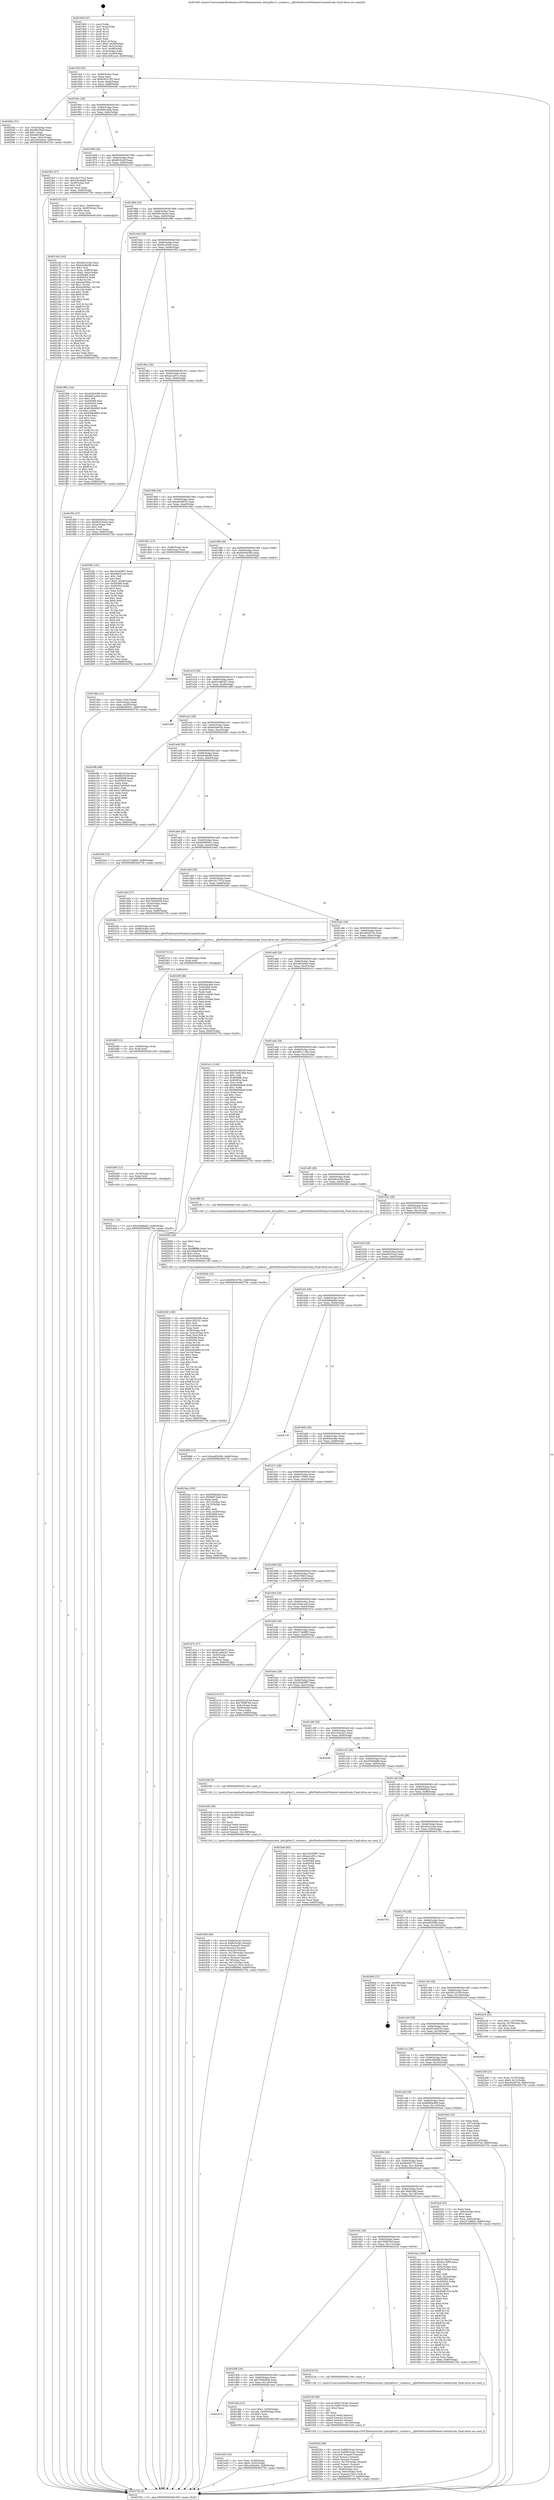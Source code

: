 digraph "0x401900" {
  label = "0x401900 (/mnt/c/Users/mathe/Desktop/tcc/POCII/binaries/extr_kittyglfwx11_window.c__glfwPlatformGetWindowContentScale_Final-ollvm.out::main(0))"
  labelloc = "t"
  node[shape=record]

  Entry [label="",width=0.3,height=0.3,shape=circle,fillcolor=black,style=filled]
  "0x40192f" [label="{
     0x40192f [29]\l
     | [instrs]\l
     &nbsp;&nbsp;0x40192f \<+3\>: mov -0x80(%rbp),%eax\l
     &nbsp;&nbsp;0x401932 \<+2\>: mov %eax,%ecx\l
     &nbsp;&nbsp;0x401934 \<+6\>: sub $0x83916782,%ecx\l
     &nbsp;&nbsp;0x40193a \<+6\>: mov %eax,-0x84(%rbp)\l
     &nbsp;&nbsp;0x401940 \<+6\>: mov %ecx,-0x88(%rbp)\l
     &nbsp;&nbsp;0x401946 \<+6\>: je 00000000004020dc \<main+0x7dc\>\l
  }"]
  "0x4020dc" [label="{
     0x4020dc [31]\l
     | [instrs]\l
     &nbsp;&nbsp;0x4020dc \<+3\>: mov -0x5c(%rbp),%eax\l
     &nbsp;&nbsp;0x4020df \<+5\>: add $0xd6f1f6a0,%eax\l
     &nbsp;&nbsp;0x4020e4 \<+3\>: add $0x1,%eax\l
     &nbsp;&nbsp;0x4020e7 \<+5\>: sub $0xd6f1f6a0,%eax\l
     &nbsp;&nbsp;0x4020ec \<+3\>: mov %eax,-0x5c(%rbp)\l
     &nbsp;&nbsp;0x4020ef \<+7\>: movl $0xce63a9cb,-0x80(%rbp)\l
     &nbsp;&nbsp;0x4020f6 \<+5\>: jmp 000000000040275b \<main+0xe5b\>\l
  }"]
  "0x40194c" [label="{
     0x40194c [28]\l
     | [instrs]\l
     &nbsp;&nbsp;0x40194c \<+5\>: jmp 0000000000401951 \<main+0x51\>\l
     &nbsp;&nbsp;0x401951 \<+6\>: mov -0x84(%rbp),%eax\l
     &nbsp;&nbsp;0x401957 \<+5\>: sub $0x88914efa,%eax\l
     &nbsp;&nbsp;0x40195c \<+6\>: mov %eax,-0x8c(%rbp)\l
     &nbsp;&nbsp;0x401962 \<+6\>: je 00000000004023b5 \<main+0xab5\>\l
  }"]
  Exit [label="",width=0.3,height=0.3,shape=circle,fillcolor=black,style=filled,peripheries=2]
  "0x4023b5" [label="{
     0x4023b5 [27]\l
     | [instrs]\l
     &nbsp;&nbsp;0x4023b5 \<+5\>: mov $0xc3a77510,%eax\l
     &nbsp;&nbsp;0x4023ba \<+5\>: mov $0x43b39a86,%ecx\l
     &nbsp;&nbsp;0x4023bf \<+3\>: mov -0x29(%rbp),%dl\l
     &nbsp;&nbsp;0x4023c2 \<+3\>: test $0x1,%dl\l
     &nbsp;&nbsp;0x4023c5 \<+3\>: cmovne %ecx,%eax\l
     &nbsp;&nbsp;0x4023c8 \<+3\>: mov %eax,-0x80(%rbp)\l
     &nbsp;&nbsp;0x4023cb \<+5\>: jmp 000000000040275b \<main+0xe5b\>\l
  }"]
  "0x401968" [label="{
     0x401968 [28]\l
     | [instrs]\l
     &nbsp;&nbsp;0x401968 \<+5\>: jmp 000000000040196d \<main+0x6d\>\l
     &nbsp;&nbsp;0x40196d \<+6\>: mov -0x84(%rbp),%eax\l
     &nbsp;&nbsp;0x401973 \<+5\>: sub $0x8fc55e5f,%eax\l
     &nbsp;&nbsp;0x401978 \<+6\>: mov %eax,-0x90(%rbp)\l
     &nbsp;&nbsp;0x40197e \<+6\>: je 0000000000402153 \<main+0x853\>\l
  }"]
  "0x4024a1" [label="{
     0x4024a1 [12]\l
     | [instrs]\l
     &nbsp;&nbsp;0x4024a1 \<+7\>: movl $0x43b88ad2,-0x80(%rbp)\l
     &nbsp;&nbsp;0x4024a8 \<+5\>: jmp 000000000040275b \<main+0xe5b\>\l
  }"]
  "0x402153" [label="{
     0x402153 [23]\l
     | [instrs]\l
     &nbsp;&nbsp;0x402153 \<+7\>: movl $0x1,-0x60(%rbp)\l
     &nbsp;&nbsp;0x40215a \<+4\>: movslq -0x60(%rbp),%rax\l
     &nbsp;&nbsp;0x40215e \<+4\>: shl $0x2,%rax\l
     &nbsp;&nbsp;0x402162 \<+3\>: mov %rax,%rdi\l
     &nbsp;&nbsp;0x402165 \<+5\>: call 0000000000401050 \<malloc@plt\>\l
     | [calls]\l
     &nbsp;&nbsp;0x401050 \{1\} (unknown)\l
  }"]
  "0x401984" [label="{
     0x401984 [28]\l
     | [instrs]\l
     &nbsp;&nbsp;0x401984 \<+5\>: jmp 0000000000401989 \<main+0x89\>\l
     &nbsp;&nbsp;0x401989 \<+6\>: mov -0x84(%rbp),%eax\l
     &nbsp;&nbsp;0x40198f \<+5\>: sub $0x95616ee4,%eax\l
     &nbsp;&nbsp;0x401994 \<+6\>: mov %eax,-0x94(%rbp)\l
     &nbsp;&nbsp;0x40199a \<+6\>: je 0000000000401f6b \<main+0x66b\>\l
  }"]
  "0x402495" [label="{
     0x402495 [12]\l
     | [instrs]\l
     &nbsp;&nbsp;0x402495 \<+4\>: mov -0x78(%rbp),%rdx\l
     &nbsp;&nbsp;0x402499 \<+3\>: mov %rdx,%rdi\l
     &nbsp;&nbsp;0x40249c \<+5\>: call 0000000000401030 \<free@plt\>\l
     | [calls]\l
     &nbsp;&nbsp;0x401030 \{1\} (unknown)\l
  }"]
  "0x401f6b" [label="{
     0x401f6b [144]\l
     | [instrs]\l
     &nbsp;&nbsp;0x401f6b \<+5\>: mov $0xb0404396,%eax\l
     &nbsp;&nbsp;0x401f70 \<+5\>: mov $0xde91a4b0,%ecx\l
     &nbsp;&nbsp;0x401f75 \<+2\>: mov $0x1,%dl\l
     &nbsp;&nbsp;0x401f77 \<+7\>: mov 0x405068,%esi\l
     &nbsp;&nbsp;0x401f7e \<+7\>: mov 0x405054,%edi\l
     &nbsp;&nbsp;0x401f85 \<+3\>: mov %esi,%r8d\l
     &nbsp;&nbsp;0x401f88 \<+7\>: add $0x639bd965,%r8d\l
     &nbsp;&nbsp;0x401f8f \<+4\>: sub $0x1,%r8d\l
     &nbsp;&nbsp;0x401f93 \<+7\>: sub $0x639bd965,%r8d\l
     &nbsp;&nbsp;0x401f9a \<+4\>: imul %r8d,%esi\l
     &nbsp;&nbsp;0x401f9e \<+3\>: and $0x1,%esi\l
     &nbsp;&nbsp;0x401fa1 \<+3\>: cmp $0x0,%esi\l
     &nbsp;&nbsp;0x401fa4 \<+4\>: sete %r9b\l
     &nbsp;&nbsp;0x401fa8 \<+3\>: cmp $0xa,%edi\l
     &nbsp;&nbsp;0x401fab \<+4\>: setl %r10b\l
     &nbsp;&nbsp;0x401faf \<+3\>: mov %r9b,%r11b\l
     &nbsp;&nbsp;0x401fb2 \<+4\>: xor $0xff,%r11b\l
     &nbsp;&nbsp;0x401fb6 \<+3\>: mov %r10b,%bl\l
     &nbsp;&nbsp;0x401fb9 \<+3\>: xor $0xff,%bl\l
     &nbsp;&nbsp;0x401fbc \<+3\>: xor $0x1,%dl\l
     &nbsp;&nbsp;0x401fbf \<+3\>: mov %r11b,%r14b\l
     &nbsp;&nbsp;0x401fc2 \<+4\>: and $0xff,%r14b\l
     &nbsp;&nbsp;0x401fc6 \<+3\>: and %dl,%r9b\l
     &nbsp;&nbsp;0x401fc9 \<+3\>: mov %bl,%r15b\l
     &nbsp;&nbsp;0x401fcc \<+4\>: and $0xff,%r15b\l
     &nbsp;&nbsp;0x401fd0 \<+3\>: and %dl,%r10b\l
     &nbsp;&nbsp;0x401fd3 \<+3\>: or %r9b,%r14b\l
     &nbsp;&nbsp;0x401fd6 \<+3\>: or %r10b,%r15b\l
     &nbsp;&nbsp;0x401fd9 \<+3\>: xor %r15b,%r14b\l
     &nbsp;&nbsp;0x401fdc \<+3\>: or %bl,%r11b\l
     &nbsp;&nbsp;0x401fdf \<+4\>: xor $0xff,%r11b\l
     &nbsp;&nbsp;0x401fe3 \<+3\>: or $0x1,%dl\l
     &nbsp;&nbsp;0x401fe6 \<+3\>: and %dl,%r11b\l
     &nbsp;&nbsp;0x401fe9 \<+3\>: or %r11b,%r14b\l
     &nbsp;&nbsp;0x401fec \<+4\>: test $0x1,%r14b\l
     &nbsp;&nbsp;0x401ff0 \<+3\>: cmovne %ecx,%eax\l
     &nbsp;&nbsp;0x401ff3 \<+3\>: mov %eax,-0x80(%rbp)\l
     &nbsp;&nbsp;0x401ff6 \<+5\>: jmp 000000000040275b \<main+0xe5b\>\l
  }"]
  "0x4019a0" [label="{
     0x4019a0 [28]\l
     | [instrs]\l
     &nbsp;&nbsp;0x4019a0 \<+5\>: jmp 00000000004019a5 \<main+0xa5\>\l
     &nbsp;&nbsp;0x4019a5 \<+6\>: mov -0x84(%rbp),%eax\l
     &nbsp;&nbsp;0x4019ab \<+5\>: sub $0x9ccc5f40,%eax\l
     &nbsp;&nbsp;0x4019b0 \<+6\>: mov %eax,-0x98(%rbp)\l
     &nbsp;&nbsp;0x4019b6 \<+6\>: je 0000000000401f50 \<main+0x650\>\l
  }"]
  "0x402489" [label="{
     0x402489 [12]\l
     | [instrs]\l
     &nbsp;&nbsp;0x402489 \<+4\>: mov -0x68(%rbp),%rdx\l
     &nbsp;&nbsp;0x40248d \<+3\>: mov %rdx,%rdi\l
     &nbsp;&nbsp;0x402490 \<+5\>: call 0000000000401030 \<free@plt\>\l
     | [calls]\l
     &nbsp;&nbsp;0x401030 \{1\} (unknown)\l
  }"]
  "0x401f50" [label="{
     0x401f50 [27]\l
     | [instrs]\l
     &nbsp;&nbsp;0x401f50 \<+5\>: mov $0xb45a642e,%eax\l
     &nbsp;&nbsp;0x401f55 \<+5\>: mov $0x95616ee4,%ecx\l
     &nbsp;&nbsp;0x401f5a \<+3\>: mov -0x2a(%rbp),%dl\l
     &nbsp;&nbsp;0x401f5d \<+3\>: test $0x1,%dl\l
     &nbsp;&nbsp;0x401f60 \<+3\>: cmovne %ecx,%eax\l
     &nbsp;&nbsp;0x401f63 \<+3\>: mov %eax,-0x80(%rbp)\l
     &nbsp;&nbsp;0x401f66 \<+5\>: jmp 000000000040275b \<main+0xe5b\>\l
  }"]
  "0x4019bc" [label="{
     0x4019bc [28]\l
     | [instrs]\l
     &nbsp;&nbsp;0x4019bc \<+5\>: jmp 00000000004019c1 \<main+0xc1\>\l
     &nbsp;&nbsp;0x4019c1 \<+6\>: mov -0x84(%rbp),%eax\l
     &nbsp;&nbsp;0x4019c7 \<+5\>: sub $0xaa1af31c,%eax\l
     &nbsp;&nbsp;0x4019cc \<+6\>: mov %eax,-0x9c(%rbp)\l
     &nbsp;&nbsp;0x4019d2 \<+6\>: je 00000000004025fb \<main+0xcfb\>\l
  }"]
  "0x40247d" [label="{
     0x40247d [12]\l
     | [instrs]\l
     &nbsp;&nbsp;0x40247d \<+4\>: mov -0x58(%rbp),%rdx\l
     &nbsp;&nbsp;0x402481 \<+3\>: mov %rdx,%rdi\l
     &nbsp;&nbsp;0x402484 \<+5\>: call 0000000000401030 \<free@plt\>\l
     | [calls]\l
     &nbsp;&nbsp;0x401030 \{1\} (unknown)\l
  }"]
  "0x4025fb" [label="{
     0x4025fb [141]\l
     | [instrs]\l
     &nbsp;&nbsp;0x4025fb \<+5\>: mov $0x2b2d5887,%eax\l
     &nbsp;&nbsp;0x402600 \<+5\>: mov $0xe84331a0,%ecx\l
     &nbsp;&nbsp;0x402605 \<+2\>: mov $0x1,%dl\l
     &nbsp;&nbsp;0x402607 \<+2\>: xor %esi,%esi\l
     &nbsp;&nbsp;0x402609 \<+7\>: movl $0x0,-0x38(%rbp)\l
     &nbsp;&nbsp;0x402610 \<+7\>: mov 0x405068,%edi\l
     &nbsp;&nbsp;0x402617 \<+8\>: mov 0x405054,%r8d\l
     &nbsp;&nbsp;0x40261f \<+3\>: sub $0x1,%esi\l
     &nbsp;&nbsp;0x402622 \<+3\>: mov %edi,%r9d\l
     &nbsp;&nbsp;0x402625 \<+3\>: add %esi,%r9d\l
     &nbsp;&nbsp;0x402628 \<+4\>: imul %r9d,%edi\l
     &nbsp;&nbsp;0x40262c \<+3\>: and $0x1,%edi\l
     &nbsp;&nbsp;0x40262f \<+3\>: cmp $0x0,%edi\l
     &nbsp;&nbsp;0x402632 \<+4\>: sete %r10b\l
     &nbsp;&nbsp;0x402636 \<+4\>: cmp $0xa,%r8d\l
     &nbsp;&nbsp;0x40263a \<+4\>: setl %r11b\l
     &nbsp;&nbsp;0x40263e \<+3\>: mov %r10b,%bl\l
     &nbsp;&nbsp;0x402641 \<+3\>: xor $0xff,%bl\l
     &nbsp;&nbsp;0x402644 \<+3\>: mov %r11b,%r14b\l
     &nbsp;&nbsp;0x402647 \<+4\>: xor $0xff,%r14b\l
     &nbsp;&nbsp;0x40264b \<+3\>: xor $0x0,%dl\l
     &nbsp;&nbsp;0x40264e \<+3\>: mov %bl,%r15b\l
     &nbsp;&nbsp;0x402651 \<+4\>: and $0x0,%r15b\l
     &nbsp;&nbsp;0x402655 \<+3\>: and %dl,%r10b\l
     &nbsp;&nbsp;0x402658 \<+3\>: mov %r14b,%r12b\l
     &nbsp;&nbsp;0x40265b \<+4\>: and $0x0,%r12b\l
     &nbsp;&nbsp;0x40265f \<+3\>: and %dl,%r11b\l
     &nbsp;&nbsp;0x402662 \<+3\>: or %r10b,%r15b\l
     &nbsp;&nbsp;0x402665 \<+3\>: or %r11b,%r12b\l
     &nbsp;&nbsp;0x402668 \<+3\>: xor %r12b,%r15b\l
     &nbsp;&nbsp;0x40266b \<+3\>: or %r14b,%bl\l
     &nbsp;&nbsp;0x40266e \<+3\>: xor $0xff,%bl\l
     &nbsp;&nbsp;0x402671 \<+3\>: or $0x0,%dl\l
     &nbsp;&nbsp;0x402674 \<+2\>: and %dl,%bl\l
     &nbsp;&nbsp;0x402676 \<+3\>: or %bl,%r15b\l
     &nbsp;&nbsp;0x402679 \<+4\>: test $0x1,%r15b\l
     &nbsp;&nbsp;0x40267d \<+3\>: cmovne %ecx,%eax\l
     &nbsp;&nbsp;0x402680 \<+3\>: mov %eax,-0x80(%rbp)\l
     &nbsp;&nbsp;0x402683 \<+5\>: jmp 000000000040275b \<main+0xe5b\>\l
  }"]
  "0x4019d8" [label="{
     0x4019d8 [28]\l
     | [instrs]\l
     &nbsp;&nbsp;0x4019d8 \<+5\>: jmp 00000000004019dd \<main+0xdd\>\l
     &nbsp;&nbsp;0x4019dd \<+6\>: mov -0x84(%rbp),%eax\l
     &nbsp;&nbsp;0x4019e3 \<+5\>: sub $0xad53fd70,%eax\l
     &nbsp;&nbsp;0x4019e8 \<+6\>: mov %eax,-0xa0(%rbp)\l
     &nbsp;&nbsp;0x4019ee \<+6\>: je 0000000000401db1 \<main+0x4b1\>\l
  }"]
  "0x402406" [label="{
     0x402406 [69]\l
     | [instrs]\l
     &nbsp;&nbsp;0x402406 \<+8\>: movsd 0xbfa(%rip),%xmm1\l
     &nbsp;&nbsp;0x40240e \<+8\>: movsd 0xbfa(%rip),%xmm2\l
     &nbsp;&nbsp;0x402416 \<+4\>: cvtss2sd %xmm0,%xmm0\l
     &nbsp;&nbsp;0x40241a \<+4\>: divsd %xmm2,%xmm0\l
     &nbsp;&nbsp;0x40241e \<+4\>: addsd %xmm0,%xmm1\l
     &nbsp;&nbsp;0x402422 \<+8\>: movsd -0x138(%rbp),%xmm0\l
     &nbsp;&nbsp;0x40242a \<+4\>: mulsd %xmm1,%xmm0\l
     &nbsp;&nbsp;0x40242e \<+4\>: cvtsd2ss %xmm0,%xmm0\l
     &nbsp;&nbsp;0x402432 \<+4\>: mov -0x78(%rbp),%rsi\l
     &nbsp;&nbsp;0x402436 \<+4\>: movslq -0x7c(%rbp),%rdi\l
     &nbsp;&nbsp;0x40243a \<+5\>: movss %xmm0,(%rsi,%rdi,4)\l
     &nbsp;&nbsp;0x40243f \<+7\>: movl $0x5c08bdb6,-0x80(%rbp)\l
     &nbsp;&nbsp;0x402446 \<+5\>: jmp 000000000040275b \<main+0xe5b\>\l
  }"]
  "0x401db1" [label="{
     0x401db1 [13]\l
     | [instrs]\l
     &nbsp;&nbsp;0x401db1 \<+4\>: mov -0x48(%rbp),%rax\l
     &nbsp;&nbsp;0x401db5 \<+4\>: mov 0x8(%rax),%rdi\l
     &nbsp;&nbsp;0x401db9 \<+5\>: call 0000000000401060 \<atoi@plt\>\l
     | [calls]\l
     &nbsp;&nbsp;0x401060 \{1\} (unknown)\l
  }"]
  "0x4019f4" [label="{
     0x4019f4 [28]\l
     | [instrs]\l
     &nbsp;&nbsp;0x4019f4 \<+5\>: jmp 00000000004019f9 \<main+0xf9\>\l
     &nbsp;&nbsp;0x4019f9 \<+6\>: mov -0x84(%rbp),%eax\l
     &nbsp;&nbsp;0x4019ff \<+5\>: sub $0xb0404396,%eax\l
     &nbsp;&nbsp;0x401a04 \<+6\>: mov %eax,-0xa4(%rbp)\l
     &nbsp;&nbsp;0x401a0a \<+6\>: je 00000000004026b5 \<main+0xdb5\>\l
  }"]
  "0x4023d5" [label="{
     0x4023d5 [49]\l
     | [instrs]\l
     &nbsp;&nbsp;0x4023d5 \<+8\>: movsd 0xc3b(%rip),%xmm0\l
     &nbsp;&nbsp;0x4023dd \<+8\>: movsd 0xc3b(%rip),%xmm1\l
     &nbsp;&nbsp;0x4023e5 \<+5\>: mov $0x2,%ecx\l
     &nbsp;&nbsp;0x4023ea \<+1\>: cltd\l
     &nbsp;&nbsp;0x4023eb \<+2\>: idiv %ecx\l
     &nbsp;&nbsp;0x4023ed \<+4\>: cvtsi2sd %edx,%xmm2\l
     &nbsp;&nbsp;0x4023f1 \<+4\>: mulsd %xmm2,%xmm1\l
     &nbsp;&nbsp;0x4023f5 \<+4\>: addsd %xmm0,%xmm1\l
     &nbsp;&nbsp;0x4023f9 \<+8\>: movsd %xmm1,-0x138(%rbp)\l
     &nbsp;&nbsp;0x402401 \<+5\>: call 0000000000401320 \<next_f\>\l
     | [calls]\l
     &nbsp;&nbsp;0x401320 \{1\} (/mnt/c/Users/mathe/Desktop/tcc/POCII/binaries/extr_kittyglfwx11_window.c__glfwPlatformGetWindowContentScale_Final-ollvm.out::next_f)\l
  }"]
  "0x4026b5" [label="{
     0x4026b5\l
  }", style=dashed]
  "0x401a10" [label="{
     0x401a10 [28]\l
     | [instrs]\l
     &nbsp;&nbsp;0x401a10 \<+5\>: jmp 0000000000401a15 \<main+0x115\>\l
     &nbsp;&nbsp;0x401a15 \<+6\>: mov -0x84(%rbp),%eax\l
     &nbsp;&nbsp;0x401a1b \<+5\>: sub $0xb1e862d7,%eax\l
     &nbsp;&nbsp;0x401a20 \<+6\>: mov %eax,-0xa8(%rbp)\l
     &nbsp;&nbsp;0x401a26 \<+6\>: je 0000000000401d99 \<main+0x499\>\l
  }"]
  "0x4022df" [label="{
     0x4022df [23]\l
     | [instrs]\l
     &nbsp;&nbsp;0x4022df \<+4\>: mov %rax,-0x78(%rbp)\l
     &nbsp;&nbsp;0x4022e3 \<+7\>: movl $0x0,-0x7c(%rbp)\l
     &nbsp;&nbsp;0x4022ea \<+7\>: movl $0xc94287e5,-0x80(%rbp)\l
     &nbsp;&nbsp;0x4022f1 \<+5\>: jmp 000000000040275b \<main+0xe5b\>\l
  }"]
  "0x401d99" [label="{
     0x401d99\l
  }", style=dashed]
  "0x401a2c" [label="{
     0x401a2c [28]\l
     | [instrs]\l
     &nbsp;&nbsp;0x401a2c \<+5\>: jmp 0000000000401a31 \<main+0x131\>\l
     &nbsp;&nbsp;0x401a31 \<+6\>: mov -0x84(%rbp),%eax\l
     &nbsp;&nbsp;0x401a37 \<+5\>: sub $0xb45a642e,%eax\l
     &nbsp;&nbsp;0x401a3c \<+6\>: mov %eax,-0xac(%rbp)\l
     &nbsp;&nbsp;0x401a42 \<+6\>: je 00000000004020fb \<main+0x7fb\>\l
  }"]
  "0x40226a" [label="{
     0x40226a [69]\l
     | [instrs]\l
     &nbsp;&nbsp;0x40226a \<+8\>: movsd 0xd96(%rip),%xmm1\l
     &nbsp;&nbsp;0x402272 \<+8\>: movsd 0xd96(%rip),%xmm2\l
     &nbsp;&nbsp;0x40227a \<+4\>: cvtss2sd %xmm0,%xmm0\l
     &nbsp;&nbsp;0x40227e \<+4\>: divsd %xmm2,%xmm0\l
     &nbsp;&nbsp;0x402282 \<+4\>: addsd %xmm0,%xmm1\l
     &nbsp;&nbsp;0x402286 \<+8\>: movsd -0x130(%rbp),%xmm0\l
     &nbsp;&nbsp;0x40228e \<+4\>: mulsd %xmm1,%xmm0\l
     &nbsp;&nbsp;0x402292 \<+4\>: cvtsd2ss %xmm0,%xmm0\l
     &nbsp;&nbsp;0x402296 \<+4\>: mov -0x68(%rbp),%rsi\l
     &nbsp;&nbsp;0x40229a \<+4\>: movslq -0x6c(%rbp),%rdi\l
     &nbsp;&nbsp;0x40229e \<+5\>: movss %xmm0,(%rsi,%rdi,4)\l
     &nbsp;&nbsp;0x4022a3 \<+7\>: movl $0x6b404772,-0x80(%rbp)\l
     &nbsp;&nbsp;0x4022aa \<+5\>: jmp 000000000040275b \<main+0xe5b\>\l
  }"]
  "0x4020fb" [label="{
     0x4020fb [88]\l
     | [instrs]\l
     &nbsp;&nbsp;0x4020fb \<+5\>: mov $0x462c22ee,%eax\l
     &nbsp;&nbsp;0x402100 \<+5\>: mov $0x8fc55e5f,%ecx\l
     &nbsp;&nbsp;0x402105 \<+7\>: mov 0x405068,%edx\l
     &nbsp;&nbsp;0x40210c \<+7\>: mov 0x405054,%esi\l
     &nbsp;&nbsp;0x402113 \<+2\>: mov %edx,%edi\l
     &nbsp;&nbsp;0x402115 \<+6\>: sub $0x27a005eb,%edi\l
     &nbsp;&nbsp;0x40211b \<+3\>: sub $0x1,%edi\l
     &nbsp;&nbsp;0x40211e \<+6\>: add $0x27a005eb,%edi\l
     &nbsp;&nbsp;0x402124 \<+3\>: imul %edi,%edx\l
     &nbsp;&nbsp;0x402127 \<+3\>: and $0x1,%edx\l
     &nbsp;&nbsp;0x40212a \<+3\>: cmp $0x0,%edx\l
     &nbsp;&nbsp;0x40212d \<+4\>: sete %r8b\l
     &nbsp;&nbsp;0x402131 \<+3\>: cmp $0xa,%esi\l
     &nbsp;&nbsp;0x402134 \<+4\>: setl %r9b\l
     &nbsp;&nbsp;0x402138 \<+3\>: mov %r8b,%r10b\l
     &nbsp;&nbsp;0x40213b \<+3\>: and %r9b,%r10b\l
     &nbsp;&nbsp;0x40213e \<+3\>: xor %r9b,%r8b\l
     &nbsp;&nbsp;0x402141 \<+3\>: or %r8b,%r10b\l
     &nbsp;&nbsp;0x402144 \<+4\>: test $0x1,%r10b\l
     &nbsp;&nbsp;0x402148 \<+3\>: cmovne %ecx,%eax\l
     &nbsp;&nbsp;0x40214b \<+3\>: mov %eax,-0x80(%rbp)\l
     &nbsp;&nbsp;0x40214e \<+5\>: jmp 000000000040275b \<main+0xe5b\>\l
  }"]
  "0x401a48" [label="{
     0x401a48 [28]\l
     | [instrs]\l
     &nbsp;&nbsp;0x401a48 \<+5\>: jmp 0000000000401a4d \<main+0x14d\>\l
     &nbsp;&nbsp;0x401a4d \<+6\>: mov -0x84(%rbp),%eax\l
     &nbsp;&nbsp;0x401a53 \<+5\>: sub $0xb4cdbc88,%eax\l
     &nbsp;&nbsp;0x401a58 \<+6\>: mov %eax,-0xb0(%rbp)\l
     &nbsp;&nbsp;0x401a5e \<+6\>: je 000000000040220d \<main+0x90d\>\l
  }"]
  "0x402239" [label="{
     0x402239 [49]\l
     | [instrs]\l
     &nbsp;&nbsp;0x402239 \<+8\>: movsd 0xdd7(%rip),%xmm0\l
     &nbsp;&nbsp;0x402241 \<+8\>: movsd 0xdd7(%rip),%xmm1\l
     &nbsp;&nbsp;0x402249 \<+5\>: mov $0x2,%ecx\l
     &nbsp;&nbsp;0x40224e \<+1\>: cltd\l
     &nbsp;&nbsp;0x40224f \<+2\>: idiv %ecx\l
     &nbsp;&nbsp;0x402251 \<+4\>: cvtsi2sd %edx,%xmm2\l
     &nbsp;&nbsp;0x402255 \<+4\>: mulsd %xmm2,%xmm1\l
     &nbsp;&nbsp;0x402259 \<+4\>: addsd %xmm0,%xmm1\l
     &nbsp;&nbsp;0x40225d \<+8\>: movsd %xmm1,-0x130(%rbp)\l
     &nbsp;&nbsp;0x402265 \<+5\>: call 0000000000401320 \<next_f\>\l
     | [calls]\l
     &nbsp;&nbsp;0x401320 \{1\} (/mnt/c/Users/mathe/Desktop/tcc/POCII/binaries/extr_kittyglfwx11_window.c__glfwPlatformGetWindowContentScale_Final-ollvm.out::next_f)\l
  }"]
  "0x40220d" [label="{
     0x40220d [12]\l
     | [instrs]\l
     &nbsp;&nbsp;0x40220d \<+7\>: movl $0x237ed895,-0x80(%rbp)\l
     &nbsp;&nbsp;0x402214 \<+5\>: jmp 000000000040275b \<main+0xe5b\>\l
  }"]
  "0x401a64" [label="{
     0x401a64 [28]\l
     | [instrs]\l
     &nbsp;&nbsp;0x401a64 \<+5\>: jmp 0000000000401a69 \<main+0x169\>\l
     &nbsp;&nbsp;0x401a69 \<+6\>: mov -0x84(%rbp),%eax\l
     &nbsp;&nbsp;0x401a6f \<+5\>: sub $0xbb095041,%eax\l
     &nbsp;&nbsp;0x401a74 \<+6\>: mov %eax,-0xb4(%rbp)\l
     &nbsp;&nbsp;0x401a7a \<+6\>: je 0000000000401dd3 \<main+0x4d3\>\l
  }"]
  "0x40216a" [label="{
     0x40216a [163]\l
     | [instrs]\l
     &nbsp;&nbsp;0x40216a \<+5\>: mov $0x462c22ee,%ecx\l
     &nbsp;&nbsp;0x40216f \<+5\>: mov $0xb4cdbc88,%edx\l
     &nbsp;&nbsp;0x402174 \<+3\>: mov $0x1,%sil\l
     &nbsp;&nbsp;0x402177 \<+4\>: mov %rax,-0x68(%rbp)\l
     &nbsp;&nbsp;0x40217b \<+7\>: movl $0x0,-0x6c(%rbp)\l
     &nbsp;&nbsp;0x402182 \<+8\>: mov 0x405068,%r8d\l
     &nbsp;&nbsp;0x40218a \<+8\>: mov 0x405054,%r9d\l
     &nbsp;&nbsp;0x402192 \<+3\>: mov %r8d,%r10d\l
     &nbsp;&nbsp;0x402195 \<+7\>: sub $0x4ce939e1,%r10d\l
     &nbsp;&nbsp;0x40219c \<+4\>: sub $0x1,%r10d\l
     &nbsp;&nbsp;0x4021a0 \<+7\>: add $0x4ce939e1,%r10d\l
     &nbsp;&nbsp;0x4021a7 \<+4\>: imul %r10d,%r8d\l
     &nbsp;&nbsp;0x4021ab \<+4\>: and $0x1,%r8d\l
     &nbsp;&nbsp;0x4021af \<+4\>: cmp $0x0,%r8d\l
     &nbsp;&nbsp;0x4021b3 \<+4\>: sete %r11b\l
     &nbsp;&nbsp;0x4021b7 \<+4\>: cmp $0xa,%r9d\l
     &nbsp;&nbsp;0x4021bb \<+3\>: setl %bl\l
     &nbsp;&nbsp;0x4021be \<+3\>: mov %r11b,%r14b\l
     &nbsp;&nbsp;0x4021c1 \<+4\>: xor $0xff,%r14b\l
     &nbsp;&nbsp;0x4021c5 \<+3\>: mov %bl,%r15b\l
     &nbsp;&nbsp;0x4021c8 \<+4\>: xor $0xff,%r15b\l
     &nbsp;&nbsp;0x4021cc \<+4\>: xor $0x0,%sil\l
     &nbsp;&nbsp;0x4021d0 \<+3\>: mov %r14b,%r12b\l
     &nbsp;&nbsp;0x4021d3 \<+4\>: and $0x0,%r12b\l
     &nbsp;&nbsp;0x4021d7 \<+3\>: and %sil,%r11b\l
     &nbsp;&nbsp;0x4021da \<+3\>: mov %r15b,%r13b\l
     &nbsp;&nbsp;0x4021dd \<+4\>: and $0x0,%r13b\l
     &nbsp;&nbsp;0x4021e1 \<+3\>: and %sil,%bl\l
     &nbsp;&nbsp;0x4021e4 \<+3\>: or %r11b,%r12b\l
     &nbsp;&nbsp;0x4021e7 \<+3\>: or %bl,%r13b\l
     &nbsp;&nbsp;0x4021ea \<+3\>: xor %r13b,%r12b\l
     &nbsp;&nbsp;0x4021ed \<+3\>: or %r15b,%r14b\l
     &nbsp;&nbsp;0x4021f0 \<+4\>: xor $0xff,%r14b\l
     &nbsp;&nbsp;0x4021f4 \<+4\>: or $0x0,%sil\l
     &nbsp;&nbsp;0x4021f8 \<+3\>: and %sil,%r14b\l
     &nbsp;&nbsp;0x4021fb \<+3\>: or %r14b,%r12b\l
     &nbsp;&nbsp;0x4021fe \<+4\>: test $0x1,%r12b\l
     &nbsp;&nbsp;0x402202 \<+3\>: cmovne %edx,%ecx\l
     &nbsp;&nbsp;0x402205 \<+3\>: mov %ecx,-0x80(%rbp)\l
     &nbsp;&nbsp;0x402208 \<+5\>: jmp 000000000040275b \<main+0xe5b\>\l
  }"]
  "0x401dd3" [label="{
     0x401dd3 [27]\l
     | [instrs]\l
     &nbsp;&nbsp;0x401dd3 \<+5\>: mov $0x6860e408,%eax\l
     &nbsp;&nbsp;0x401dd8 \<+5\>: mov $0x76584828,%ecx\l
     &nbsp;&nbsp;0x401ddd \<+3\>: mov -0x30(%rbp),%edx\l
     &nbsp;&nbsp;0x401de0 \<+3\>: cmp $0x0,%edx\l
     &nbsp;&nbsp;0x401de3 \<+3\>: cmove %ecx,%eax\l
     &nbsp;&nbsp;0x401de6 \<+3\>: mov %eax,-0x80(%rbp)\l
     &nbsp;&nbsp;0x401de9 \<+5\>: jmp 000000000040275b \<main+0xe5b\>\l
  }"]
  "0x401a80" [label="{
     0x401a80 [28]\l
     | [instrs]\l
     &nbsp;&nbsp;0x401a80 \<+5\>: jmp 0000000000401a85 \<main+0x185\>\l
     &nbsp;&nbsp;0x401a85 \<+6\>: mov -0x84(%rbp),%eax\l
     &nbsp;&nbsp;0x401a8b \<+5\>: sub $0xc3a77510,%eax\l
     &nbsp;&nbsp;0x401a90 \<+6\>: mov %eax,-0xb8(%rbp)\l
     &nbsp;&nbsp;0x401a96 \<+6\>: je 000000000040246c \<main+0xb6c\>\l
  }"]
  "0x402028" [label="{
     0x402028 [168]\l
     | [instrs]\l
     &nbsp;&nbsp;0x402028 \<+5\>: mov $0xb0404396,%ecx\l
     &nbsp;&nbsp;0x40202d \<+5\>: mov $0xe15f2331,%edx\l
     &nbsp;&nbsp;0x402032 \<+3\>: mov $0x1,%sil\l
     &nbsp;&nbsp;0x402035 \<+6\>: mov -0x124(%rbp),%edi\l
     &nbsp;&nbsp;0x40203b \<+3\>: imul %eax,%edi\l
     &nbsp;&nbsp;0x40203e \<+4\>: mov -0x58(%rbp),%r8\l
     &nbsp;&nbsp;0x402042 \<+4\>: movslq -0x5c(%rbp),%r9\l
     &nbsp;&nbsp;0x402046 \<+4\>: mov %edi,(%r8,%r9,4)\l
     &nbsp;&nbsp;0x40204a \<+7\>: mov 0x405068,%eax\l
     &nbsp;&nbsp;0x402051 \<+7\>: mov 0x405054,%edi\l
     &nbsp;&nbsp;0x402058 \<+3\>: mov %eax,%r10d\l
     &nbsp;&nbsp;0x40205b \<+7\>: sub $0x2e4ba664,%r10d\l
     &nbsp;&nbsp;0x402062 \<+4\>: sub $0x1,%r10d\l
     &nbsp;&nbsp;0x402066 \<+7\>: add $0x2e4ba664,%r10d\l
     &nbsp;&nbsp;0x40206d \<+4\>: imul %r10d,%eax\l
     &nbsp;&nbsp;0x402071 \<+3\>: and $0x1,%eax\l
     &nbsp;&nbsp;0x402074 \<+3\>: cmp $0x0,%eax\l
     &nbsp;&nbsp;0x402077 \<+4\>: sete %r11b\l
     &nbsp;&nbsp;0x40207b \<+3\>: cmp $0xa,%edi\l
     &nbsp;&nbsp;0x40207e \<+3\>: setl %bl\l
     &nbsp;&nbsp;0x402081 \<+3\>: mov %r11b,%r14b\l
     &nbsp;&nbsp;0x402084 \<+4\>: xor $0xff,%r14b\l
     &nbsp;&nbsp;0x402088 \<+3\>: mov %bl,%r15b\l
     &nbsp;&nbsp;0x40208b \<+4\>: xor $0xff,%r15b\l
     &nbsp;&nbsp;0x40208f \<+4\>: xor $0x1,%sil\l
     &nbsp;&nbsp;0x402093 \<+3\>: mov %r14b,%r12b\l
     &nbsp;&nbsp;0x402096 \<+4\>: and $0xff,%r12b\l
     &nbsp;&nbsp;0x40209a \<+3\>: and %sil,%r11b\l
     &nbsp;&nbsp;0x40209d \<+3\>: mov %r15b,%r13b\l
     &nbsp;&nbsp;0x4020a0 \<+4\>: and $0xff,%r13b\l
     &nbsp;&nbsp;0x4020a4 \<+3\>: and %sil,%bl\l
     &nbsp;&nbsp;0x4020a7 \<+3\>: or %r11b,%r12b\l
     &nbsp;&nbsp;0x4020aa \<+3\>: or %bl,%r13b\l
     &nbsp;&nbsp;0x4020ad \<+3\>: xor %r13b,%r12b\l
     &nbsp;&nbsp;0x4020b0 \<+3\>: or %r15b,%r14b\l
     &nbsp;&nbsp;0x4020b3 \<+4\>: xor $0xff,%r14b\l
     &nbsp;&nbsp;0x4020b7 \<+4\>: or $0x1,%sil\l
     &nbsp;&nbsp;0x4020bb \<+3\>: and %sil,%r14b\l
     &nbsp;&nbsp;0x4020be \<+3\>: or %r14b,%r12b\l
     &nbsp;&nbsp;0x4020c1 \<+4\>: test $0x1,%r12b\l
     &nbsp;&nbsp;0x4020c5 \<+3\>: cmovne %edx,%ecx\l
     &nbsp;&nbsp;0x4020c8 \<+3\>: mov %ecx,-0x80(%rbp)\l
     &nbsp;&nbsp;0x4020cb \<+5\>: jmp 000000000040275b \<main+0xe5b\>\l
  }"]
  "0x40246c" [label="{
     0x40246c [17]\l
     | [instrs]\l
     &nbsp;&nbsp;0x40246c \<+4\>: mov -0x58(%rbp),%rdi\l
     &nbsp;&nbsp;0x402470 \<+4\>: mov -0x68(%rbp),%rsi\l
     &nbsp;&nbsp;0x402474 \<+4\>: mov -0x78(%rbp),%rdx\l
     &nbsp;&nbsp;0x402478 \<+5\>: call 0000000000401530 \<_glfwPlatformGetWindowContentScale\>\l
     | [calls]\l
     &nbsp;&nbsp;0x401530 \{1\} (/mnt/c/Users/mathe/Desktop/tcc/POCII/binaries/extr_kittyglfwx11_window.c__glfwPlatformGetWindowContentScale_Final-ollvm.out::_glfwPlatformGetWindowContentScale)\l
  }"]
  "0x401a9c" [label="{
     0x401a9c [28]\l
     | [instrs]\l
     &nbsp;&nbsp;0x401a9c \<+5\>: jmp 0000000000401aa1 \<main+0x1a1\>\l
     &nbsp;&nbsp;0x401aa1 \<+6\>: mov -0x84(%rbp),%eax\l
     &nbsp;&nbsp;0x401aa7 \<+5\>: sub $0xc94287e5,%eax\l
     &nbsp;&nbsp;0x401aac \<+6\>: mov %eax,-0xbc(%rbp)\l
     &nbsp;&nbsp;0x401ab2 \<+6\>: je 00000000004022f6 \<main+0x9f6\>\l
  }"]
  "0x402000" [label="{
     0x402000 [40]\l
     | [instrs]\l
     &nbsp;&nbsp;0x402000 \<+5\>: mov $0x2,%ecx\l
     &nbsp;&nbsp;0x402005 \<+1\>: cltd\l
     &nbsp;&nbsp;0x402006 \<+2\>: idiv %ecx\l
     &nbsp;&nbsp;0x402008 \<+6\>: imul $0xfffffffe,%edx,%ecx\l
     &nbsp;&nbsp;0x40200e \<+6\>: sub $0x28dafcf8,%ecx\l
     &nbsp;&nbsp;0x402014 \<+3\>: add $0x1,%ecx\l
     &nbsp;&nbsp;0x402017 \<+6\>: add $0x28dafcf8,%ecx\l
     &nbsp;&nbsp;0x40201d \<+6\>: mov %ecx,-0x124(%rbp)\l
     &nbsp;&nbsp;0x402023 \<+5\>: call 0000000000401160 \<next_i\>\l
     | [calls]\l
     &nbsp;&nbsp;0x401160 \{1\} (/mnt/c/Users/mathe/Desktop/tcc/POCII/binaries/extr_kittyglfwx11_window.c__glfwPlatformGetWindowContentScale_Final-ollvm.out::next_i)\l
  }"]
  "0x4022f6" [label="{
     0x4022f6 [88]\l
     | [instrs]\l
     &nbsp;&nbsp;0x4022f6 \<+5\>: mov $0xf288adda,%eax\l
     &nbsp;&nbsp;0x4022fb \<+5\>: mov $0xf54dc4be,%ecx\l
     &nbsp;&nbsp;0x402300 \<+7\>: mov 0x405068,%edx\l
     &nbsp;&nbsp;0x402307 \<+7\>: mov 0x405054,%esi\l
     &nbsp;&nbsp;0x40230e \<+2\>: mov %edx,%edi\l
     &nbsp;&nbsp;0x402310 \<+6\>: add $0x61420efd,%edi\l
     &nbsp;&nbsp;0x402316 \<+3\>: sub $0x1,%edi\l
     &nbsp;&nbsp;0x402319 \<+6\>: sub $0x61420efd,%edi\l
     &nbsp;&nbsp;0x40231f \<+3\>: imul %edi,%edx\l
     &nbsp;&nbsp;0x402322 \<+3\>: and $0x1,%edx\l
     &nbsp;&nbsp;0x402325 \<+3\>: cmp $0x0,%edx\l
     &nbsp;&nbsp;0x402328 \<+4\>: sete %r8b\l
     &nbsp;&nbsp;0x40232c \<+3\>: cmp $0xa,%esi\l
     &nbsp;&nbsp;0x40232f \<+4\>: setl %r9b\l
     &nbsp;&nbsp;0x402333 \<+3\>: mov %r8b,%r10b\l
     &nbsp;&nbsp;0x402336 \<+3\>: and %r9b,%r10b\l
     &nbsp;&nbsp;0x402339 \<+3\>: xor %r9b,%r8b\l
     &nbsp;&nbsp;0x40233c \<+3\>: or %r8b,%r10b\l
     &nbsp;&nbsp;0x40233f \<+4\>: test $0x1,%r10b\l
     &nbsp;&nbsp;0x402343 \<+3\>: cmovne %ecx,%eax\l
     &nbsp;&nbsp;0x402346 \<+3\>: mov %eax,-0x80(%rbp)\l
     &nbsp;&nbsp;0x402349 \<+5\>: jmp 000000000040275b \<main+0xe5b\>\l
  }"]
  "0x401ab8" [label="{
     0x401ab8 [28]\l
     | [instrs]\l
     &nbsp;&nbsp;0x401ab8 \<+5\>: jmp 0000000000401abd \<main+0x1bd\>\l
     &nbsp;&nbsp;0x401abd \<+6\>: mov -0x84(%rbp),%eax\l
     &nbsp;&nbsp;0x401ac3 \<+5\>: sub $0xce63a9cb,%eax\l
     &nbsp;&nbsp;0x401ac8 \<+6\>: mov %eax,-0xc0(%rbp)\l
     &nbsp;&nbsp;0x401ace \<+6\>: je 0000000000401e1c \<main+0x51c\>\l
  }"]
  "0x401e05" [label="{
     0x401e05 [23]\l
     | [instrs]\l
     &nbsp;&nbsp;0x401e05 \<+4\>: mov %rax,-0x58(%rbp)\l
     &nbsp;&nbsp;0x401e09 \<+7\>: movl $0x0,-0x5c(%rbp)\l
     &nbsp;&nbsp;0x401e10 \<+7\>: movl $0xce63a9cb,-0x80(%rbp)\l
     &nbsp;&nbsp;0x401e17 \<+5\>: jmp 000000000040275b \<main+0xe5b\>\l
  }"]
  "0x401e1c" [label="{
     0x401e1c [144]\l
     | [instrs]\l
     &nbsp;&nbsp;0x401e1c \<+5\>: mov $0x5519d235,%eax\l
     &nbsp;&nbsp;0x401e21 \<+5\>: mov $0x74b819dd,%ecx\l
     &nbsp;&nbsp;0x401e26 \<+2\>: mov $0x1,%dl\l
     &nbsp;&nbsp;0x401e28 \<+7\>: mov 0x405068,%esi\l
     &nbsp;&nbsp;0x401e2f \<+7\>: mov 0x405054,%edi\l
     &nbsp;&nbsp;0x401e36 \<+3\>: mov %esi,%r8d\l
     &nbsp;&nbsp;0x401e39 \<+7\>: add $0x9668dbe8,%r8d\l
     &nbsp;&nbsp;0x401e40 \<+4\>: sub $0x1,%r8d\l
     &nbsp;&nbsp;0x401e44 \<+7\>: sub $0x9668dbe8,%r8d\l
     &nbsp;&nbsp;0x401e4b \<+4\>: imul %r8d,%esi\l
     &nbsp;&nbsp;0x401e4f \<+3\>: and $0x1,%esi\l
     &nbsp;&nbsp;0x401e52 \<+3\>: cmp $0x0,%esi\l
     &nbsp;&nbsp;0x401e55 \<+4\>: sete %r9b\l
     &nbsp;&nbsp;0x401e59 \<+3\>: cmp $0xa,%edi\l
     &nbsp;&nbsp;0x401e5c \<+4\>: setl %r10b\l
     &nbsp;&nbsp;0x401e60 \<+3\>: mov %r9b,%r11b\l
     &nbsp;&nbsp;0x401e63 \<+4\>: xor $0xff,%r11b\l
     &nbsp;&nbsp;0x401e67 \<+3\>: mov %r10b,%bl\l
     &nbsp;&nbsp;0x401e6a \<+3\>: xor $0xff,%bl\l
     &nbsp;&nbsp;0x401e6d \<+3\>: xor $0x0,%dl\l
     &nbsp;&nbsp;0x401e70 \<+3\>: mov %r11b,%r14b\l
     &nbsp;&nbsp;0x401e73 \<+4\>: and $0x0,%r14b\l
     &nbsp;&nbsp;0x401e77 \<+3\>: and %dl,%r9b\l
     &nbsp;&nbsp;0x401e7a \<+3\>: mov %bl,%r15b\l
     &nbsp;&nbsp;0x401e7d \<+4\>: and $0x0,%r15b\l
     &nbsp;&nbsp;0x401e81 \<+3\>: and %dl,%r10b\l
     &nbsp;&nbsp;0x401e84 \<+3\>: or %r9b,%r14b\l
     &nbsp;&nbsp;0x401e87 \<+3\>: or %r10b,%r15b\l
     &nbsp;&nbsp;0x401e8a \<+3\>: xor %r15b,%r14b\l
     &nbsp;&nbsp;0x401e8d \<+3\>: or %bl,%r11b\l
     &nbsp;&nbsp;0x401e90 \<+4\>: xor $0xff,%r11b\l
     &nbsp;&nbsp;0x401e94 \<+3\>: or $0x0,%dl\l
     &nbsp;&nbsp;0x401e97 \<+3\>: and %dl,%r11b\l
     &nbsp;&nbsp;0x401e9a \<+3\>: or %r11b,%r14b\l
     &nbsp;&nbsp;0x401e9d \<+4\>: test $0x1,%r14b\l
     &nbsp;&nbsp;0x401ea1 \<+3\>: cmovne %ecx,%eax\l
     &nbsp;&nbsp;0x401ea4 \<+3\>: mov %eax,-0x80(%rbp)\l
     &nbsp;&nbsp;0x401ea7 \<+5\>: jmp 000000000040275b \<main+0xe5b\>\l
  }"]
  "0x401ad4" [label="{
     0x401ad4 [28]\l
     | [instrs]\l
     &nbsp;&nbsp;0x401ad4 \<+5\>: jmp 0000000000401ad9 \<main+0x1d9\>\l
     &nbsp;&nbsp;0x401ad9 \<+6\>: mov -0x84(%rbp),%eax\l
     &nbsp;&nbsp;0x401adf \<+5\>: sub $0xd0511184,%eax\l
     &nbsp;&nbsp;0x401ae4 \<+6\>: mov %eax,-0xc4(%rbp)\l
     &nbsp;&nbsp;0x401aea \<+6\>: je 0000000000402511 \<main+0xc11\>\l
  }"]
  "0x401d74" [label="{
     0x401d74\l
  }", style=dashed]
  "0x402511" [label="{
     0x402511\l
  }", style=dashed]
  "0x401af0" [label="{
     0x401af0 [28]\l
     | [instrs]\l
     &nbsp;&nbsp;0x401af0 \<+5\>: jmp 0000000000401af5 \<main+0x1f5\>\l
     &nbsp;&nbsp;0x401af5 \<+6\>: mov -0x84(%rbp),%eax\l
     &nbsp;&nbsp;0x401afb \<+5\>: sub $0xde91a4b0,%eax\l
     &nbsp;&nbsp;0x401b00 \<+6\>: mov %eax,-0xc8(%rbp)\l
     &nbsp;&nbsp;0x401b06 \<+6\>: je 0000000000401ffb \<main+0x6fb\>\l
  }"]
  "0x401dee" [label="{
     0x401dee [23]\l
     | [instrs]\l
     &nbsp;&nbsp;0x401dee \<+7\>: movl $0x1,-0x50(%rbp)\l
     &nbsp;&nbsp;0x401df5 \<+4\>: movslq -0x50(%rbp),%rax\l
     &nbsp;&nbsp;0x401df9 \<+4\>: shl $0x2,%rax\l
     &nbsp;&nbsp;0x401dfd \<+3\>: mov %rax,%rdi\l
     &nbsp;&nbsp;0x401e00 \<+5\>: call 0000000000401050 \<malloc@plt\>\l
     | [calls]\l
     &nbsp;&nbsp;0x401050 \{1\} (unknown)\l
  }"]
  "0x401ffb" [label="{
     0x401ffb [5]\l
     | [instrs]\l
     &nbsp;&nbsp;0x401ffb \<+5\>: call 0000000000401160 \<next_i\>\l
     | [calls]\l
     &nbsp;&nbsp;0x401160 \{1\} (/mnt/c/Users/mathe/Desktop/tcc/POCII/binaries/extr_kittyglfwx11_window.c__glfwPlatformGetWindowContentScale_Final-ollvm.out::next_i)\l
  }"]
  "0x401b0c" [label="{
     0x401b0c [28]\l
     | [instrs]\l
     &nbsp;&nbsp;0x401b0c \<+5\>: jmp 0000000000401b11 \<main+0x211\>\l
     &nbsp;&nbsp;0x401b11 \<+6\>: mov -0x84(%rbp),%eax\l
     &nbsp;&nbsp;0x401b17 \<+5\>: sub $0xe15f2331,%eax\l
     &nbsp;&nbsp;0x401b1c \<+6\>: mov %eax,-0xcc(%rbp)\l
     &nbsp;&nbsp;0x401b22 \<+6\>: je 00000000004020d0 \<main+0x7d0\>\l
  }"]
  "0x401d58" [label="{
     0x401d58 [28]\l
     | [instrs]\l
     &nbsp;&nbsp;0x401d58 \<+5\>: jmp 0000000000401d5d \<main+0x45d\>\l
     &nbsp;&nbsp;0x401d5d \<+6\>: mov -0x84(%rbp),%eax\l
     &nbsp;&nbsp;0x401d63 \<+5\>: sub $0x76584828,%eax\l
     &nbsp;&nbsp;0x401d68 \<+6\>: mov %eax,-0x120(%rbp)\l
     &nbsp;&nbsp;0x401d6e \<+6\>: je 0000000000401dee \<main+0x4ee\>\l
  }"]
  "0x4020d0" [label="{
     0x4020d0 [12]\l
     | [instrs]\l
     &nbsp;&nbsp;0x4020d0 \<+7\>: movl $0x83916782,-0x80(%rbp)\l
     &nbsp;&nbsp;0x4020d7 \<+5\>: jmp 000000000040275b \<main+0xe5b\>\l
  }"]
  "0x401b28" [label="{
     0x401b28 [28]\l
     | [instrs]\l
     &nbsp;&nbsp;0x401b28 \<+5\>: jmp 0000000000401b2d \<main+0x22d\>\l
     &nbsp;&nbsp;0x401b2d \<+6\>: mov -0x84(%rbp),%eax\l
     &nbsp;&nbsp;0x401b33 \<+5\>: sub $0xe84331a0,%eax\l
     &nbsp;&nbsp;0x401b38 \<+6\>: mov %eax,-0xd0(%rbp)\l
     &nbsp;&nbsp;0x401b3e \<+6\>: je 0000000000402688 \<main+0xd88\>\l
  }"]
  "0x402234" [label="{
     0x402234 [5]\l
     | [instrs]\l
     &nbsp;&nbsp;0x402234 \<+5\>: call 0000000000401160 \<next_i\>\l
     | [calls]\l
     &nbsp;&nbsp;0x401160 \{1\} (/mnt/c/Users/mathe/Desktop/tcc/POCII/binaries/extr_kittyglfwx11_window.c__glfwPlatformGetWindowContentScale_Final-ollvm.out::next_i)\l
  }"]
  "0x402688" [label="{
     0x402688 [12]\l
     | [instrs]\l
     &nbsp;&nbsp;0x402688 \<+7\>: movl $0x4df295fd,-0x80(%rbp)\l
     &nbsp;&nbsp;0x40268f \<+5\>: jmp 000000000040275b \<main+0xe5b\>\l
  }"]
  "0x401b44" [label="{
     0x401b44 [28]\l
     | [instrs]\l
     &nbsp;&nbsp;0x401b44 \<+5\>: jmp 0000000000401b49 \<main+0x249\>\l
     &nbsp;&nbsp;0x401b49 \<+6\>: mov -0x84(%rbp),%eax\l
     &nbsp;&nbsp;0x401b4f \<+5\>: sub $0xf288adda,%eax\l
     &nbsp;&nbsp;0x401b54 \<+6\>: mov %eax,-0xd4(%rbp)\l
     &nbsp;&nbsp;0x401b5a \<+6\>: je 0000000000402730 \<main+0xe30\>\l
  }"]
  "0x401d3c" [label="{
     0x401d3c [28]\l
     | [instrs]\l
     &nbsp;&nbsp;0x401d3c \<+5\>: jmp 0000000000401d41 \<main+0x441\>\l
     &nbsp;&nbsp;0x401d41 \<+6\>: mov -0x84(%rbp),%eax\l
     &nbsp;&nbsp;0x401d47 \<+5\>: sub $0x760f67bd,%eax\l
     &nbsp;&nbsp;0x401d4c \<+6\>: mov %eax,-0x11c(%rbp)\l
     &nbsp;&nbsp;0x401d52 \<+6\>: je 0000000000402234 \<main+0x934\>\l
  }"]
  "0x402730" [label="{
     0x402730\l
  }", style=dashed]
  "0x401b60" [label="{
     0x401b60 [28]\l
     | [instrs]\l
     &nbsp;&nbsp;0x401b60 \<+5\>: jmp 0000000000401b65 \<main+0x265\>\l
     &nbsp;&nbsp;0x401b65 \<+6\>: mov -0x84(%rbp),%eax\l
     &nbsp;&nbsp;0x401b6b \<+5\>: sub $0xf54dc4be,%eax\l
     &nbsp;&nbsp;0x401b70 \<+6\>: mov %eax,-0xd8(%rbp)\l
     &nbsp;&nbsp;0x401b76 \<+6\>: je 000000000040234e \<main+0xa4e\>\l
  }"]
  "0x401eac" [label="{
     0x401eac [164]\l
     | [instrs]\l
     &nbsp;&nbsp;0x401eac \<+5\>: mov $0x5519d235,%eax\l
     &nbsp;&nbsp;0x401eb1 \<+5\>: mov $0x9ccc5f40,%ecx\l
     &nbsp;&nbsp;0x401eb6 \<+2\>: mov $0x1,%dl\l
     &nbsp;&nbsp;0x401eb8 \<+3\>: mov -0x5c(%rbp),%esi\l
     &nbsp;&nbsp;0x401ebb \<+3\>: cmp -0x50(%rbp),%esi\l
     &nbsp;&nbsp;0x401ebe \<+4\>: setl %dil\l
     &nbsp;&nbsp;0x401ec2 \<+4\>: and $0x1,%dil\l
     &nbsp;&nbsp;0x401ec6 \<+4\>: mov %dil,-0x2a(%rbp)\l
     &nbsp;&nbsp;0x401eca \<+7\>: mov 0x405068,%esi\l
     &nbsp;&nbsp;0x401ed1 \<+8\>: mov 0x405054,%r8d\l
     &nbsp;&nbsp;0x401ed9 \<+3\>: mov %esi,%r9d\l
     &nbsp;&nbsp;0x401edc \<+7\>: add $0x934f1034,%r9d\l
     &nbsp;&nbsp;0x401ee3 \<+4\>: sub $0x1,%r9d\l
     &nbsp;&nbsp;0x401ee7 \<+7\>: sub $0x934f1034,%r9d\l
     &nbsp;&nbsp;0x401eee \<+4\>: imul %r9d,%esi\l
     &nbsp;&nbsp;0x401ef2 \<+3\>: and $0x1,%esi\l
     &nbsp;&nbsp;0x401ef5 \<+3\>: cmp $0x0,%esi\l
     &nbsp;&nbsp;0x401ef8 \<+4\>: sete %dil\l
     &nbsp;&nbsp;0x401efc \<+4\>: cmp $0xa,%r8d\l
     &nbsp;&nbsp;0x401f00 \<+4\>: setl %r10b\l
     &nbsp;&nbsp;0x401f04 \<+3\>: mov %dil,%r11b\l
     &nbsp;&nbsp;0x401f07 \<+4\>: xor $0xff,%r11b\l
     &nbsp;&nbsp;0x401f0b \<+3\>: mov %r10b,%bl\l
     &nbsp;&nbsp;0x401f0e \<+3\>: xor $0xff,%bl\l
     &nbsp;&nbsp;0x401f11 \<+3\>: xor $0x1,%dl\l
     &nbsp;&nbsp;0x401f14 \<+3\>: mov %r11b,%r14b\l
     &nbsp;&nbsp;0x401f17 \<+4\>: and $0xff,%r14b\l
     &nbsp;&nbsp;0x401f1b \<+3\>: and %dl,%dil\l
     &nbsp;&nbsp;0x401f1e \<+3\>: mov %bl,%r15b\l
     &nbsp;&nbsp;0x401f21 \<+4\>: and $0xff,%r15b\l
     &nbsp;&nbsp;0x401f25 \<+3\>: and %dl,%r10b\l
     &nbsp;&nbsp;0x401f28 \<+3\>: or %dil,%r14b\l
     &nbsp;&nbsp;0x401f2b \<+3\>: or %r10b,%r15b\l
     &nbsp;&nbsp;0x401f2e \<+3\>: xor %r15b,%r14b\l
     &nbsp;&nbsp;0x401f31 \<+3\>: or %bl,%r11b\l
     &nbsp;&nbsp;0x401f34 \<+4\>: xor $0xff,%r11b\l
     &nbsp;&nbsp;0x401f38 \<+3\>: or $0x1,%dl\l
     &nbsp;&nbsp;0x401f3b \<+3\>: and %dl,%r11b\l
     &nbsp;&nbsp;0x401f3e \<+3\>: or %r11b,%r14b\l
     &nbsp;&nbsp;0x401f41 \<+4\>: test $0x1,%r14b\l
     &nbsp;&nbsp;0x401f45 \<+3\>: cmovne %ecx,%eax\l
     &nbsp;&nbsp;0x401f48 \<+3\>: mov %eax,-0x80(%rbp)\l
     &nbsp;&nbsp;0x401f4b \<+5\>: jmp 000000000040275b \<main+0xe5b\>\l
  }"]
  "0x40234e" [label="{
     0x40234e [103]\l
     | [instrs]\l
     &nbsp;&nbsp;0x40234e \<+5\>: mov $0xf288adda,%eax\l
     &nbsp;&nbsp;0x402353 \<+5\>: mov $0x88914efa,%ecx\l
     &nbsp;&nbsp;0x402358 \<+2\>: xor %edx,%edx\l
     &nbsp;&nbsp;0x40235a \<+3\>: mov -0x7c(%rbp),%esi\l
     &nbsp;&nbsp;0x40235d \<+3\>: cmp -0x70(%rbp),%esi\l
     &nbsp;&nbsp;0x402360 \<+4\>: setl %dil\l
     &nbsp;&nbsp;0x402364 \<+4\>: and $0x1,%dil\l
     &nbsp;&nbsp;0x402368 \<+4\>: mov %dil,-0x29(%rbp)\l
     &nbsp;&nbsp;0x40236c \<+7\>: mov 0x405068,%esi\l
     &nbsp;&nbsp;0x402373 \<+8\>: mov 0x405054,%r8d\l
     &nbsp;&nbsp;0x40237b \<+3\>: sub $0x1,%edx\l
     &nbsp;&nbsp;0x40237e \<+3\>: mov %esi,%r9d\l
     &nbsp;&nbsp;0x402381 \<+3\>: add %edx,%r9d\l
     &nbsp;&nbsp;0x402384 \<+4\>: imul %r9d,%esi\l
     &nbsp;&nbsp;0x402388 \<+3\>: and $0x1,%esi\l
     &nbsp;&nbsp;0x40238b \<+3\>: cmp $0x0,%esi\l
     &nbsp;&nbsp;0x40238e \<+4\>: sete %dil\l
     &nbsp;&nbsp;0x402392 \<+4\>: cmp $0xa,%r8d\l
     &nbsp;&nbsp;0x402396 \<+4\>: setl %r10b\l
     &nbsp;&nbsp;0x40239a \<+3\>: mov %dil,%r11b\l
     &nbsp;&nbsp;0x40239d \<+3\>: and %r10b,%r11b\l
     &nbsp;&nbsp;0x4023a0 \<+3\>: xor %r10b,%dil\l
     &nbsp;&nbsp;0x4023a3 \<+3\>: or %dil,%r11b\l
     &nbsp;&nbsp;0x4023a6 \<+4\>: test $0x1,%r11b\l
     &nbsp;&nbsp;0x4023aa \<+3\>: cmovne %ecx,%eax\l
     &nbsp;&nbsp;0x4023ad \<+3\>: mov %eax,-0x80(%rbp)\l
     &nbsp;&nbsp;0x4023b0 \<+5\>: jmp 000000000040275b \<main+0xe5b\>\l
  }"]
  "0x401b7c" [label="{
     0x401b7c [28]\l
     | [instrs]\l
     &nbsp;&nbsp;0x401b7c \<+5\>: jmp 0000000000401b81 \<main+0x281\>\l
     &nbsp;&nbsp;0x401b81 \<+6\>: mov -0x84(%rbp),%eax\l
     &nbsp;&nbsp;0x401b87 \<+5\>: sub $0xfe175940,%eax\l
     &nbsp;&nbsp;0x401b8c \<+6\>: mov %eax,-0xdc(%rbp)\l
     &nbsp;&nbsp;0x401b92 \<+6\>: je 00000000004024b9 \<main+0xbb9\>\l
  }"]
  "0x401d20" [label="{
     0x401d20 [28]\l
     | [instrs]\l
     &nbsp;&nbsp;0x401d20 \<+5\>: jmp 0000000000401d25 \<main+0x425\>\l
     &nbsp;&nbsp;0x401d25 \<+6\>: mov -0x84(%rbp),%eax\l
     &nbsp;&nbsp;0x401d2b \<+5\>: sub $0x74b819dd,%eax\l
     &nbsp;&nbsp;0x401d30 \<+6\>: mov %eax,-0x118(%rbp)\l
     &nbsp;&nbsp;0x401d36 \<+6\>: je 0000000000401eac \<main+0x5ac\>\l
  }"]
  "0x4024b9" [label="{
     0x4024b9\l
  }", style=dashed]
  "0x401b98" [label="{
     0x401b98 [28]\l
     | [instrs]\l
     &nbsp;&nbsp;0x401b98 \<+5\>: jmp 0000000000401b9d \<main+0x29d\>\l
     &nbsp;&nbsp;0x401b9d \<+6\>: mov -0x84(%rbp),%eax\l
     &nbsp;&nbsp;0x401ba3 \<+5\>: sub $0x247f463,%eax\l
     &nbsp;&nbsp;0x401ba8 \<+6\>: mov %eax,-0xe0(%rbp)\l
     &nbsp;&nbsp;0x401bae \<+6\>: je 000000000040273c \<main+0xe3c\>\l
  }"]
  "0x4022af" [label="{
     0x4022af [25]\l
     | [instrs]\l
     &nbsp;&nbsp;0x4022af \<+2\>: xor %eax,%eax\l
     &nbsp;&nbsp;0x4022b1 \<+3\>: mov -0x6c(%rbp),%ecx\l
     &nbsp;&nbsp;0x4022b4 \<+3\>: sub $0x1,%eax\l
     &nbsp;&nbsp;0x4022b7 \<+2\>: sub %eax,%ecx\l
     &nbsp;&nbsp;0x4022b9 \<+3\>: mov %ecx,-0x6c(%rbp)\l
     &nbsp;&nbsp;0x4022bc \<+7\>: movl $0x237ed895,-0x80(%rbp)\l
     &nbsp;&nbsp;0x4022c3 \<+5\>: jmp 000000000040275b \<main+0xe5b\>\l
  }"]
  "0x40273c" [label="{
     0x40273c\l
  }", style=dashed]
  "0x401bb4" [label="{
     0x401bb4 [28]\l
     | [instrs]\l
     &nbsp;&nbsp;0x401bb4 \<+5\>: jmp 0000000000401bb9 \<main+0x2b9\>\l
     &nbsp;&nbsp;0x401bb9 \<+6\>: mov -0x84(%rbp),%eax\l
     &nbsp;&nbsp;0x401bbf \<+5\>: sub $0x1b061acd,%eax\l
     &nbsp;&nbsp;0x401bc4 \<+6\>: mov %eax,-0xe4(%rbp)\l
     &nbsp;&nbsp;0x401bca \<+6\>: je 0000000000401d7e \<main+0x47e\>\l
  }"]
  "0x401d04" [label="{
     0x401d04 [28]\l
     | [instrs]\l
     &nbsp;&nbsp;0x401d04 \<+5\>: jmp 0000000000401d09 \<main+0x409\>\l
     &nbsp;&nbsp;0x401d09 \<+6\>: mov -0x84(%rbp),%eax\l
     &nbsp;&nbsp;0x401d0f \<+5\>: sub $0x6b404772,%eax\l
     &nbsp;&nbsp;0x401d14 \<+6\>: mov %eax,-0x114(%rbp)\l
     &nbsp;&nbsp;0x401d1a \<+6\>: je 00000000004022af \<main+0x9af\>\l
  }"]
  "0x401d7e" [label="{
     0x401d7e [27]\l
     | [instrs]\l
     &nbsp;&nbsp;0x401d7e \<+5\>: mov $0xad53fd70,%eax\l
     &nbsp;&nbsp;0x401d83 \<+5\>: mov $0xb1e862d7,%ecx\l
     &nbsp;&nbsp;0x401d88 \<+3\>: mov -0x34(%rbp),%edx\l
     &nbsp;&nbsp;0x401d8b \<+3\>: cmp $0x2,%edx\l
     &nbsp;&nbsp;0x401d8e \<+3\>: cmovne %ecx,%eax\l
     &nbsp;&nbsp;0x401d91 \<+3\>: mov %eax,-0x80(%rbp)\l
     &nbsp;&nbsp;0x401d94 \<+5\>: jmp 000000000040275b \<main+0xe5b\>\l
  }"]
  "0x401bd0" [label="{
     0x401bd0 [28]\l
     | [instrs]\l
     &nbsp;&nbsp;0x401bd0 \<+5\>: jmp 0000000000401bd5 \<main+0x2d5\>\l
     &nbsp;&nbsp;0x401bd5 \<+6\>: mov -0x84(%rbp),%eax\l
     &nbsp;&nbsp;0x401bdb \<+5\>: sub $0x237ed895,%eax\l
     &nbsp;&nbsp;0x401be0 \<+6\>: mov %eax,-0xe8(%rbp)\l
     &nbsp;&nbsp;0x401be6 \<+6\>: je 0000000000402219 \<main+0x919\>\l
  }"]
  "0x40275b" [label="{
     0x40275b [5]\l
     | [instrs]\l
     &nbsp;&nbsp;0x40275b \<+5\>: jmp 000000000040192f \<main+0x2f\>\l
  }"]
  "0x401900" [label="{
     0x401900 [47]\l
     | [instrs]\l
     &nbsp;&nbsp;0x401900 \<+1\>: push %rbp\l
     &nbsp;&nbsp;0x401901 \<+3\>: mov %rsp,%rbp\l
     &nbsp;&nbsp;0x401904 \<+2\>: push %r15\l
     &nbsp;&nbsp;0x401906 \<+2\>: push %r14\l
     &nbsp;&nbsp;0x401908 \<+2\>: push %r13\l
     &nbsp;&nbsp;0x40190a \<+2\>: push %r12\l
     &nbsp;&nbsp;0x40190c \<+1\>: push %rbx\l
     &nbsp;&nbsp;0x40190d \<+7\>: sub $0x118,%rsp\l
     &nbsp;&nbsp;0x401914 \<+7\>: movl $0x0,-0x38(%rbp)\l
     &nbsp;&nbsp;0x40191b \<+3\>: mov %edi,-0x3c(%rbp)\l
     &nbsp;&nbsp;0x40191e \<+4\>: mov %rsi,-0x48(%rbp)\l
     &nbsp;&nbsp;0x401922 \<+3\>: mov -0x3c(%rbp),%edi\l
     &nbsp;&nbsp;0x401925 \<+3\>: mov %edi,-0x34(%rbp)\l
     &nbsp;&nbsp;0x401928 \<+7\>: movl $0x1b061acd,-0x80(%rbp)\l
  }"]
  "0x401dbe" [label="{
     0x401dbe [21]\l
     | [instrs]\l
     &nbsp;&nbsp;0x401dbe \<+3\>: mov %eax,-0x4c(%rbp)\l
     &nbsp;&nbsp;0x401dc1 \<+3\>: mov -0x4c(%rbp),%eax\l
     &nbsp;&nbsp;0x401dc4 \<+3\>: mov %eax,-0x30(%rbp)\l
     &nbsp;&nbsp;0x401dc7 \<+7\>: movl $0xbb095041,-0x80(%rbp)\l
     &nbsp;&nbsp;0x401dce \<+5\>: jmp 000000000040275b \<main+0xe5b\>\l
  }"]
  "0x4024ad" [label="{
     0x4024ad\l
  }", style=dashed]
  "0x402219" [label="{
     0x402219 [27]\l
     | [instrs]\l
     &nbsp;&nbsp;0x402219 \<+5\>: mov $0x5431d1b9,%eax\l
     &nbsp;&nbsp;0x40221e \<+5\>: mov $0x760f67bd,%ecx\l
     &nbsp;&nbsp;0x402223 \<+3\>: mov -0x6c(%rbp),%edx\l
     &nbsp;&nbsp;0x402226 \<+3\>: cmp -0x60(%rbp),%edx\l
     &nbsp;&nbsp;0x402229 \<+3\>: cmovl %ecx,%eax\l
     &nbsp;&nbsp;0x40222c \<+3\>: mov %eax,-0x80(%rbp)\l
     &nbsp;&nbsp;0x40222f \<+5\>: jmp 000000000040275b \<main+0xe5b\>\l
  }"]
  "0x401bec" [label="{
     0x401bec [28]\l
     | [instrs]\l
     &nbsp;&nbsp;0x401bec \<+5\>: jmp 0000000000401bf1 \<main+0x2f1\>\l
     &nbsp;&nbsp;0x401bf1 \<+6\>: mov -0x84(%rbp),%eax\l
     &nbsp;&nbsp;0x401bf7 \<+5\>: sub $0x2b2d5887,%eax\l
     &nbsp;&nbsp;0x401bfc \<+6\>: mov %eax,-0xec(%rbp)\l
     &nbsp;&nbsp;0x401c02 \<+6\>: je 000000000040274d \<main+0xe4d\>\l
  }"]
  "0x401ce8" [label="{
     0x401ce8 [28]\l
     | [instrs]\l
     &nbsp;&nbsp;0x401ce8 \<+5\>: jmp 0000000000401ced \<main+0x3ed\>\l
     &nbsp;&nbsp;0x401ced \<+6\>: mov -0x84(%rbp),%eax\l
     &nbsp;&nbsp;0x401cf3 \<+5\>: sub $0x6860e408,%eax\l
     &nbsp;&nbsp;0x401cf8 \<+6\>: mov %eax,-0x110(%rbp)\l
     &nbsp;&nbsp;0x401cfe \<+6\>: je 00000000004024ad \<main+0xbad\>\l
  }"]
  "0x40274d" [label="{
     0x40274d\l
  }", style=dashed]
  "0x401c08" [label="{
     0x401c08 [28]\l
     | [instrs]\l
     &nbsp;&nbsp;0x401c08 \<+5\>: jmp 0000000000401c0d \<main+0x30d\>\l
     &nbsp;&nbsp;0x401c0d \<+6\>: mov -0x84(%rbp),%eax\l
     &nbsp;&nbsp;0x401c13 \<+5\>: sub $0x31fa2dc3,%eax\l
     &nbsp;&nbsp;0x401c18 \<+6\>: mov %eax,-0xf0(%rbp)\l
     &nbsp;&nbsp;0x401c1e \<+6\>: je 000000000040259c \<main+0xc9c\>\l
  }"]
  "0x40244b" [label="{
     0x40244b [33]\l
     | [instrs]\l
     &nbsp;&nbsp;0x40244b \<+2\>: xor %eax,%eax\l
     &nbsp;&nbsp;0x40244d \<+3\>: mov -0x7c(%rbp),%ecx\l
     &nbsp;&nbsp;0x402450 \<+2\>: mov %eax,%edx\l
     &nbsp;&nbsp;0x402452 \<+2\>: sub %ecx,%edx\l
     &nbsp;&nbsp;0x402454 \<+2\>: mov %eax,%ecx\l
     &nbsp;&nbsp;0x402456 \<+3\>: sub $0x1,%ecx\l
     &nbsp;&nbsp;0x402459 \<+2\>: add %ecx,%edx\l
     &nbsp;&nbsp;0x40245b \<+2\>: sub %edx,%eax\l
     &nbsp;&nbsp;0x40245d \<+3\>: mov %eax,-0x7c(%rbp)\l
     &nbsp;&nbsp;0x402460 \<+7\>: movl $0xc94287e5,-0x80(%rbp)\l
     &nbsp;&nbsp;0x402467 \<+5\>: jmp 000000000040275b \<main+0xe5b\>\l
  }"]
  "0x40259c" [label="{
     0x40259c\l
  }", style=dashed]
  "0x401c24" [label="{
     0x401c24 [28]\l
     | [instrs]\l
     &nbsp;&nbsp;0x401c24 \<+5\>: jmp 0000000000401c29 \<main+0x329\>\l
     &nbsp;&nbsp;0x401c29 \<+6\>: mov -0x84(%rbp),%eax\l
     &nbsp;&nbsp;0x401c2f \<+5\>: sub $0x43b39a86,%eax\l
     &nbsp;&nbsp;0x401c34 \<+6\>: mov %eax,-0xf4(%rbp)\l
     &nbsp;&nbsp;0x401c3a \<+6\>: je 00000000004023d0 \<main+0xad0\>\l
  }"]
  "0x401ccc" [label="{
     0x401ccc [28]\l
     | [instrs]\l
     &nbsp;&nbsp;0x401ccc \<+5\>: jmp 0000000000401cd1 \<main+0x3d1\>\l
     &nbsp;&nbsp;0x401cd1 \<+6\>: mov -0x84(%rbp),%eax\l
     &nbsp;&nbsp;0x401cd7 \<+5\>: sub $0x5c08bdb6,%eax\l
     &nbsp;&nbsp;0x401cdc \<+6\>: mov %eax,-0x10c(%rbp)\l
     &nbsp;&nbsp;0x401ce2 \<+6\>: je 000000000040244b \<main+0xb4b\>\l
  }"]
  "0x4023d0" [label="{
     0x4023d0 [5]\l
     | [instrs]\l
     &nbsp;&nbsp;0x4023d0 \<+5\>: call 0000000000401160 \<next_i\>\l
     | [calls]\l
     &nbsp;&nbsp;0x401160 \{1\} (/mnt/c/Users/mathe/Desktop/tcc/POCII/binaries/extr_kittyglfwx11_window.c__glfwPlatformGetWindowContentScale_Final-ollvm.out::next_i)\l
  }"]
  "0x401c40" [label="{
     0x401c40 [28]\l
     | [instrs]\l
     &nbsp;&nbsp;0x401c40 \<+5\>: jmp 0000000000401c45 \<main+0x345\>\l
     &nbsp;&nbsp;0x401c45 \<+6\>: mov -0x84(%rbp),%eax\l
     &nbsp;&nbsp;0x401c4b \<+5\>: sub $0x43b88ad2,%eax\l
     &nbsp;&nbsp;0x401c50 \<+6\>: mov %eax,-0xf8(%rbp)\l
     &nbsp;&nbsp;0x401c56 \<+6\>: je 00000000004025a8 \<main+0xca8\>\l
  }"]
  "0x4026a9" [label="{
     0x4026a9\l
  }", style=dashed]
  "0x4025a8" [label="{
     0x4025a8 [83]\l
     | [instrs]\l
     &nbsp;&nbsp;0x4025a8 \<+5\>: mov $0x2b2d5887,%eax\l
     &nbsp;&nbsp;0x4025ad \<+5\>: mov $0xaa1af31c,%ecx\l
     &nbsp;&nbsp;0x4025b2 \<+2\>: xor %edx,%edx\l
     &nbsp;&nbsp;0x4025b4 \<+7\>: mov 0x405068,%esi\l
     &nbsp;&nbsp;0x4025bb \<+7\>: mov 0x405054,%edi\l
     &nbsp;&nbsp;0x4025c2 \<+3\>: sub $0x1,%edx\l
     &nbsp;&nbsp;0x4025c5 \<+3\>: mov %esi,%r8d\l
     &nbsp;&nbsp;0x4025c8 \<+3\>: add %edx,%r8d\l
     &nbsp;&nbsp;0x4025cb \<+4\>: imul %r8d,%esi\l
     &nbsp;&nbsp;0x4025cf \<+3\>: and $0x1,%esi\l
     &nbsp;&nbsp;0x4025d2 \<+3\>: cmp $0x0,%esi\l
     &nbsp;&nbsp;0x4025d5 \<+4\>: sete %r9b\l
     &nbsp;&nbsp;0x4025d9 \<+3\>: cmp $0xa,%edi\l
     &nbsp;&nbsp;0x4025dc \<+4\>: setl %r10b\l
     &nbsp;&nbsp;0x4025e0 \<+3\>: mov %r9b,%r11b\l
     &nbsp;&nbsp;0x4025e3 \<+3\>: and %r10b,%r11b\l
     &nbsp;&nbsp;0x4025e6 \<+3\>: xor %r10b,%r9b\l
     &nbsp;&nbsp;0x4025e9 \<+3\>: or %r9b,%r11b\l
     &nbsp;&nbsp;0x4025ec \<+4\>: test $0x1,%r11b\l
     &nbsp;&nbsp;0x4025f0 \<+3\>: cmovne %ecx,%eax\l
     &nbsp;&nbsp;0x4025f3 \<+3\>: mov %eax,-0x80(%rbp)\l
     &nbsp;&nbsp;0x4025f6 \<+5\>: jmp 000000000040275b \<main+0xe5b\>\l
  }"]
  "0x401c5c" [label="{
     0x401c5c [28]\l
     | [instrs]\l
     &nbsp;&nbsp;0x401c5c \<+5\>: jmp 0000000000401c61 \<main+0x361\>\l
     &nbsp;&nbsp;0x401c61 \<+6\>: mov -0x84(%rbp),%eax\l
     &nbsp;&nbsp;0x401c67 \<+5\>: sub $0x462c22ee,%eax\l
     &nbsp;&nbsp;0x401c6c \<+6\>: mov %eax,-0xfc(%rbp)\l
     &nbsp;&nbsp;0x401c72 \<+6\>: je 0000000000402702 \<main+0xe02\>\l
  }"]
  "0x401cb0" [label="{
     0x401cb0 [28]\l
     | [instrs]\l
     &nbsp;&nbsp;0x401cb0 \<+5\>: jmp 0000000000401cb5 \<main+0x3b5\>\l
     &nbsp;&nbsp;0x401cb5 \<+6\>: mov -0x84(%rbp),%eax\l
     &nbsp;&nbsp;0x401cbb \<+5\>: sub $0x5519d235,%eax\l
     &nbsp;&nbsp;0x401cc0 \<+6\>: mov %eax,-0x108(%rbp)\l
     &nbsp;&nbsp;0x401cc6 \<+6\>: je 00000000004026a9 \<main+0xda9\>\l
  }"]
  "0x402702" [label="{
     0x402702\l
  }", style=dashed]
  "0x401c78" [label="{
     0x401c78 [28]\l
     | [instrs]\l
     &nbsp;&nbsp;0x401c78 \<+5\>: jmp 0000000000401c7d \<main+0x37d\>\l
     &nbsp;&nbsp;0x401c7d \<+6\>: mov -0x84(%rbp),%eax\l
     &nbsp;&nbsp;0x401c83 \<+5\>: sub $0x4df295fd,%eax\l
     &nbsp;&nbsp;0x401c88 \<+6\>: mov %eax,-0x100(%rbp)\l
     &nbsp;&nbsp;0x401c8e \<+6\>: je 0000000000402694 \<main+0xd94\>\l
  }"]
  "0x4022c8" [label="{
     0x4022c8 [23]\l
     | [instrs]\l
     &nbsp;&nbsp;0x4022c8 \<+7\>: movl $0x1,-0x70(%rbp)\l
     &nbsp;&nbsp;0x4022cf \<+4\>: movslq -0x70(%rbp),%rax\l
     &nbsp;&nbsp;0x4022d3 \<+4\>: shl $0x2,%rax\l
     &nbsp;&nbsp;0x4022d7 \<+3\>: mov %rax,%rdi\l
     &nbsp;&nbsp;0x4022da \<+5\>: call 0000000000401050 \<malloc@plt\>\l
     | [calls]\l
     &nbsp;&nbsp;0x401050 \{1\} (unknown)\l
  }"]
  "0x402694" [label="{
     0x402694 [21]\l
     | [instrs]\l
     &nbsp;&nbsp;0x402694 \<+3\>: mov -0x38(%rbp),%eax\l
     &nbsp;&nbsp;0x402697 \<+7\>: add $0x118,%rsp\l
     &nbsp;&nbsp;0x40269e \<+1\>: pop %rbx\l
     &nbsp;&nbsp;0x40269f \<+2\>: pop %r12\l
     &nbsp;&nbsp;0x4026a1 \<+2\>: pop %r13\l
     &nbsp;&nbsp;0x4026a3 \<+2\>: pop %r14\l
     &nbsp;&nbsp;0x4026a5 \<+2\>: pop %r15\l
     &nbsp;&nbsp;0x4026a7 \<+1\>: pop %rbp\l
     &nbsp;&nbsp;0x4026a8 \<+1\>: ret\l
  }"]
  "0x401c94" [label="{
     0x401c94 [28]\l
     | [instrs]\l
     &nbsp;&nbsp;0x401c94 \<+5\>: jmp 0000000000401c99 \<main+0x399\>\l
     &nbsp;&nbsp;0x401c99 \<+6\>: mov -0x84(%rbp),%eax\l
     &nbsp;&nbsp;0x401c9f \<+5\>: sub $0x5431d1b9,%eax\l
     &nbsp;&nbsp;0x401ca4 \<+6\>: mov %eax,-0x104(%rbp)\l
     &nbsp;&nbsp;0x401caa \<+6\>: je 00000000004022c8 \<main+0x9c8\>\l
  }"]
  Entry -> "0x401900" [label=" 1"]
  "0x40192f" -> "0x4020dc" [label=" 1"]
  "0x40192f" -> "0x40194c" [label=" 34"]
  "0x402694" -> Exit [label=" 1"]
  "0x40194c" -> "0x4023b5" [label=" 2"]
  "0x40194c" -> "0x401968" [label=" 32"]
  "0x402688" -> "0x40275b" [label=" 1"]
  "0x401968" -> "0x402153" [label=" 1"]
  "0x401968" -> "0x401984" [label=" 31"]
  "0x4025fb" -> "0x40275b" [label=" 1"]
  "0x401984" -> "0x401f6b" [label=" 1"]
  "0x401984" -> "0x4019a0" [label=" 30"]
  "0x4025a8" -> "0x40275b" [label=" 1"]
  "0x4019a0" -> "0x401f50" [label=" 2"]
  "0x4019a0" -> "0x4019bc" [label=" 28"]
  "0x4024a1" -> "0x40275b" [label=" 1"]
  "0x4019bc" -> "0x4025fb" [label=" 1"]
  "0x4019bc" -> "0x4019d8" [label=" 27"]
  "0x402495" -> "0x4024a1" [label=" 1"]
  "0x4019d8" -> "0x401db1" [label=" 1"]
  "0x4019d8" -> "0x4019f4" [label=" 26"]
  "0x402489" -> "0x402495" [label=" 1"]
  "0x4019f4" -> "0x4026b5" [label=" 0"]
  "0x4019f4" -> "0x401a10" [label=" 26"]
  "0x40247d" -> "0x402489" [label=" 1"]
  "0x401a10" -> "0x401d99" [label=" 0"]
  "0x401a10" -> "0x401a2c" [label=" 26"]
  "0x40246c" -> "0x40247d" [label=" 1"]
  "0x401a2c" -> "0x4020fb" [label=" 1"]
  "0x401a2c" -> "0x401a48" [label=" 25"]
  "0x40244b" -> "0x40275b" [label=" 1"]
  "0x401a48" -> "0x40220d" [label=" 1"]
  "0x401a48" -> "0x401a64" [label=" 24"]
  "0x402406" -> "0x40275b" [label=" 1"]
  "0x401a64" -> "0x401dd3" [label=" 1"]
  "0x401a64" -> "0x401a80" [label=" 23"]
  "0x4023d5" -> "0x402406" [label=" 1"]
  "0x401a80" -> "0x40246c" [label=" 1"]
  "0x401a80" -> "0x401a9c" [label=" 22"]
  "0x4023d0" -> "0x4023d5" [label=" 1"]
  "0x401a9c" -> "0x4022f6" [label=" 2"]
  "0x401a9c" -> "0x401ab8" [label=" 20"]
  "0x4023b5" -> "0x40275b" [label=" 2"]
  "0x401ab8" -> "0x401e1c" [label=" 2"]
  "0x401ab8" -> "0x401ad4" [label=" 18"]
  "0x40234e" -> "0x40275b" [label=" 2"]
  "0x401ad4" -> "0x402511" [label=" 0"]
  "0x401ad4" -> "0x401af0" [label=" 18"]
  "0x4022f6" -> "0x40275b" [label=" 2"]
  "0x401af0" -> "0x401ffb" [label=" 1"]
  "0x401af0" -> "0x401b0c" [label=" 17"]
  "0x4022df" -> "0x40275b" [label=" 1"]
  "0x401b0c" -> "0x4020d0" [label=" 1"]
  "0x401b0c" -> "0x401b28" [label=" 16"]
  "0x4022af" -> "0x40275b" [label=" 1"]
  "0x401b28" -> "0x402688" [label=" 1"]
  "0x401b28" -> "0x401b44" [label=" 15"]
  "0x40226a" -> "0x40275b" [label=" 1"]
  "0x401b44" -> "0x402730" [label=" 0"]
  "0x401b44" -> "0x401b60" [label=" 15"]
  "0x402234" -> "0x402239" [label=" 1"]
  "0x401b60" -> "0x40234e" [label=" 2"]
  "0x401b60" -> "0x401b7c" [label=" 13"]
  "0x402219" -> "0x40275b" [label=" 2"]
  "0x401b7c" -> "0x4024b9" [label=" 0"]
  "0x401b7c" -> "0x401b98" [label=" 13"]
  "0x40216a" -> "0x40275b" [label=" 1"]
  "0x401b98" -> "0x40273c" [label=" 0"]
  "0x401b98" -> "0x401bb4" [label=" 13"]
  "0x402153" -> "0x40216a" [label=" 1"]
  "0x401bb4" -> "0x401d7e" [label=" 1"]
  "0x401bb4" -> "0x401bd0" [label=" 12"]
  "0x401d7e" -> "0x40275b" [label=" 1"]
  "0x401900" -> "0x40192f" [label=" 1"]
  "0x40275b" -> "0x40192f" [label=" 34"]
  "0x401db1" -> "0x401dbe" [label=" 1"]
  "0x401dbe" -> "0x40275b" [label=" 1"]
  "0x401dd3" -> "0x40275b" [label=" 1"]
  "0x4020dc" -> "0x40275b" [label=" 1"]
  "0x401bd0" -> "0x402219" [label=" 2"]
  "0x401bd0" -> "0x401bec" [label=" 10"]
  "0x4020d0" -> "0x40275b" [label=" 1"]
  "0x401bec" -> "0x40274d" [label=" 0"]
  "0x401bec" -> "0x401c08" [label=" 10"]
  "0x402000" -> "0x402028" [label=" 1"]
  "0x401c08" -> "0x40259c" [label=" 0"]
  "0x401c08" -> "0x401c24" [label=" 10"]
  "0x401ffb" -> "0x402000" [label=" 1"]
  "0x401c24" -> "0x4023d0" [label=" 1"]
  "0x401c24" -> "0x401c40" [label=" 9"]
  "0x401f50" -> "0x40275b" [label=" 2"]
  "0x401c40" -> "0x4025a8" [label=" 1"]
  "0x401c40" -> "0x401c5c" [label=" 8"]
  "0x401eac" -> "0x40275b" [label=" 2"]
  "0x401c5c" -> "0x402702" [label=" 0"]
  "0x401c5c" -> "0x401c78" [label=" 8"]
  "0x401e05" -> "0x40275b" [label=" 1"]
  "0x401c78" -> "0x402694" [label=" 1"]
  "0x401c78" -> "0x401c94" [label=" 7"]
  "0x401dee" -> "0x401e05" [label=" 1"]
  "0x401c94" -> "0x4022c8" [label=" 1"]
  "0x401c94" -> "0x401cb0" [label=" 6"]
  "0x401e1c" -> "0x40275b" [label=" 2"]
  "0x401cb0" -> "0x4026a9" [label=" 0"]
  "0x401cb0" -> "0x401ccc" [label=" 6"]
  "0x401f6b" -> "0x40275b" [label=" 1"]
  "0x401ccc" -> "0x40244b" [label=" 1"]
  "0x401ccc" -> "0x401ce8" [label=" 5"]
  "0x402028" -> "0x40275b" [label=" 1"]
  "0x401ce8" -> "0x4024ad" [label=" 0"]
  "0x401ce8" -> "0x401d04" [label=" 5"]
  "0x4020fb" -> "0x40275b" [label=" 1"]
  "0x401d04" -> "0x4022af" [label=" 1"]
  "0x401d04" -> "0x401d20" [label=" 4"]
  "0x40220d" -> "0x40275b" [label=" 1"]
  "0x401d20" -> "0x401eac" [label=" 2"]
  "0x401d20" -> "0x401d3c" [label=" 2"]
  "0x402239" -> "0x40226a" [label=" 1"]
  "0x401d3c" -> "0x402234" [label=" 1"]
  "0x401d3c" -> "0x401d58" [label=" 1"]
  "0x4022c8" -> "0x4022df" [label=" 1"]
  "0x401d58" -> "0x401dee" [label=" 1"]
  "0x401d58" -> "0x401d74" [label=" 0"]
}
